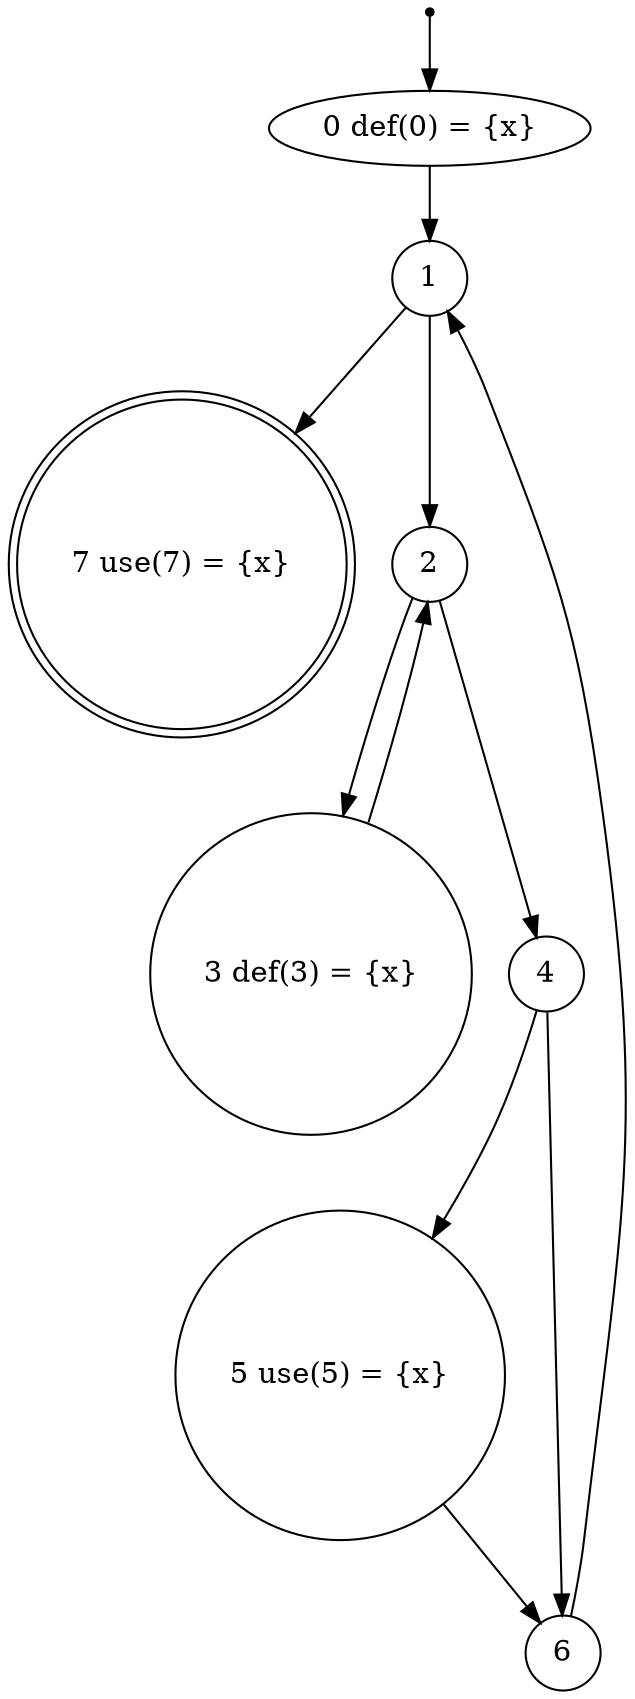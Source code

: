 digraph finite_state_machine {
    null0 [shape=point];
    null0 -> "0 def(0) = {x}";
    node [shape=doublecircle];
    "7 use(7) = {x}";
    node [shape=circle];
    "0 def(0) = {x}" -> 1 [label=""];
    1 -> 2 [label=""];
    1 -> "7 use(7) = {x}" [label=""];
    2 -> "3 def(3) = {x}" [label=""];
    2 -> 4 [label=""];
    "3 def(3) = {x}" -> 2 [label=""];
    4 -> "5 use(5) = {x}" [label=""];
    4 -> 6 [label=""];
    "5 use(5) = {x}" -> 6 [label=""];
    6 -> 1 [label=""];
}